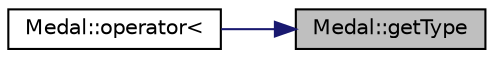 digraph "Medal::getType"
{
 // LATEX_PDF_SIZE
  edge [fontname="Helvetica",fontsize="10",labelfontname="Helvetica",labelfontsize="10"];
  node [fontname="Helvetica",fontsize="10",shape=record];
  rankdir="RL";
  Node1 [label="Medal::getType",height=0.2,width=0.4,color="black", fillcolor="grey75", style="filled", fontcolor="black",tooltip=" "];
  Node1 -> Node2 [dir="back",color="midnightblue",fontsize="10",style="solid",fontname="Helvetica"];
  Node2 [label="Medal::operator\<",height=0.2,width=0.4,color="black", fillcolor="white", style="filled",URL="$class_medal.html#a2d6bb5ce72e1fc5af7d082d597085e54",tooltip=" "];
}
